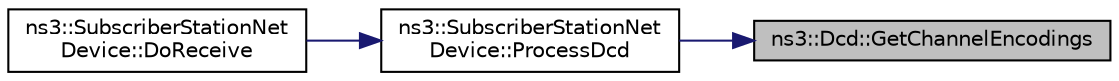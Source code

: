 digraph "ns3::Dcd::GetChannelEncodings"
{
 // LATEX_PDF_SIZE
  edge [fontname="Helvetica",fontsize="10",labelfontname="Helvetica",labelfontsize="10"];
  node [fontname="Helvetica",fontsize="10",shape=record];
  rankdir="RL";
  Node1 [label="ns3::Dcd::GetChannelEncodings",height=0.2,width=0.4,color="black", fillcolor="grey75", style="filled", fontcolor="black",tooltip="Get channel encodings field."];
  Node1 -> Node2 [dir="back",color="midnightblue",fontsize="10",style="solid",fontname="Helvetica"];
  Node2 [label="ns3::SubscriberStationNet\lDevice::ProcessDcd",height=0.2,width=0.4,color="black", fillcolor="white", style="filled",URL="$classns3_1_1_subscriber_station_net_device.html#a9ea614322ab68e822ccde4c19c7a16e1",tooltip="Process DCD."];
  Node2 -> Node3 [dir="back",color="midnightblue",fontsize="10",style="solid",fontname="Helvetica"];
  Node3 [label="ns3::SubscriberStationNet\lDevice::DoReceive",height=0.2,width=0.4,color="black", fillcolor="white", style="filled",URL="$classns3_1_1_subscriber_station_net_device.html#a2cdd421837891adea005eb7cde668a1f",tooltip="Receive a packet."];
}
